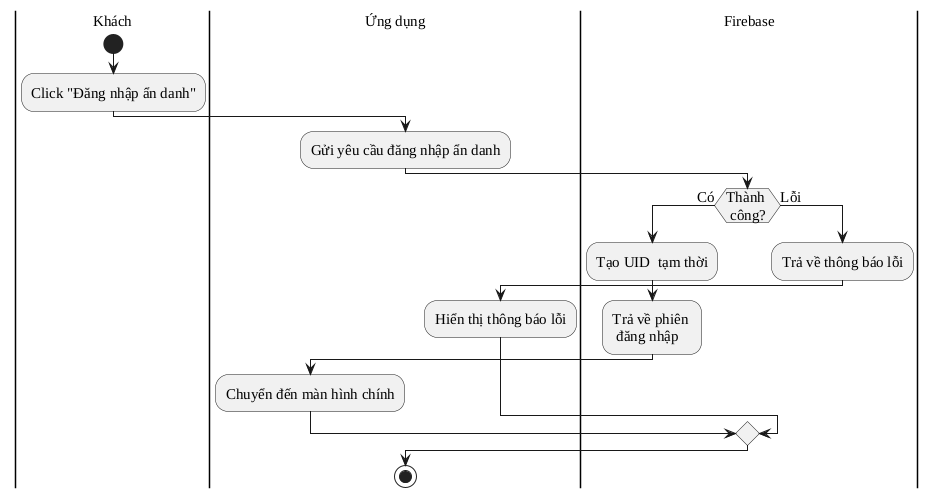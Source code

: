 @startuml
skinparam DefaultFontName "Liberation Serif"
skinparam DefaultFontSize 15

|Khách|
start
:Click "Đăng nhập ẩn danh";
|Ứng dụng|
:Gửi yêu cầu đăng nhập ẩn danh;
|Firebase|
if (Thành \n công?) then (Có)
  :Tạo UID  tạm thời;
  :Trả về phiên \n đăng nhập;
  |Ứng dụng|
  :Chuyển đến màn hình chính;
else (Lỗi)
  |Firebase|
  :Trả về thông báo lỗi;
  |Ứng dụng|
  :Hiển thị thông báo lỗi;
endif

stop
@enduml